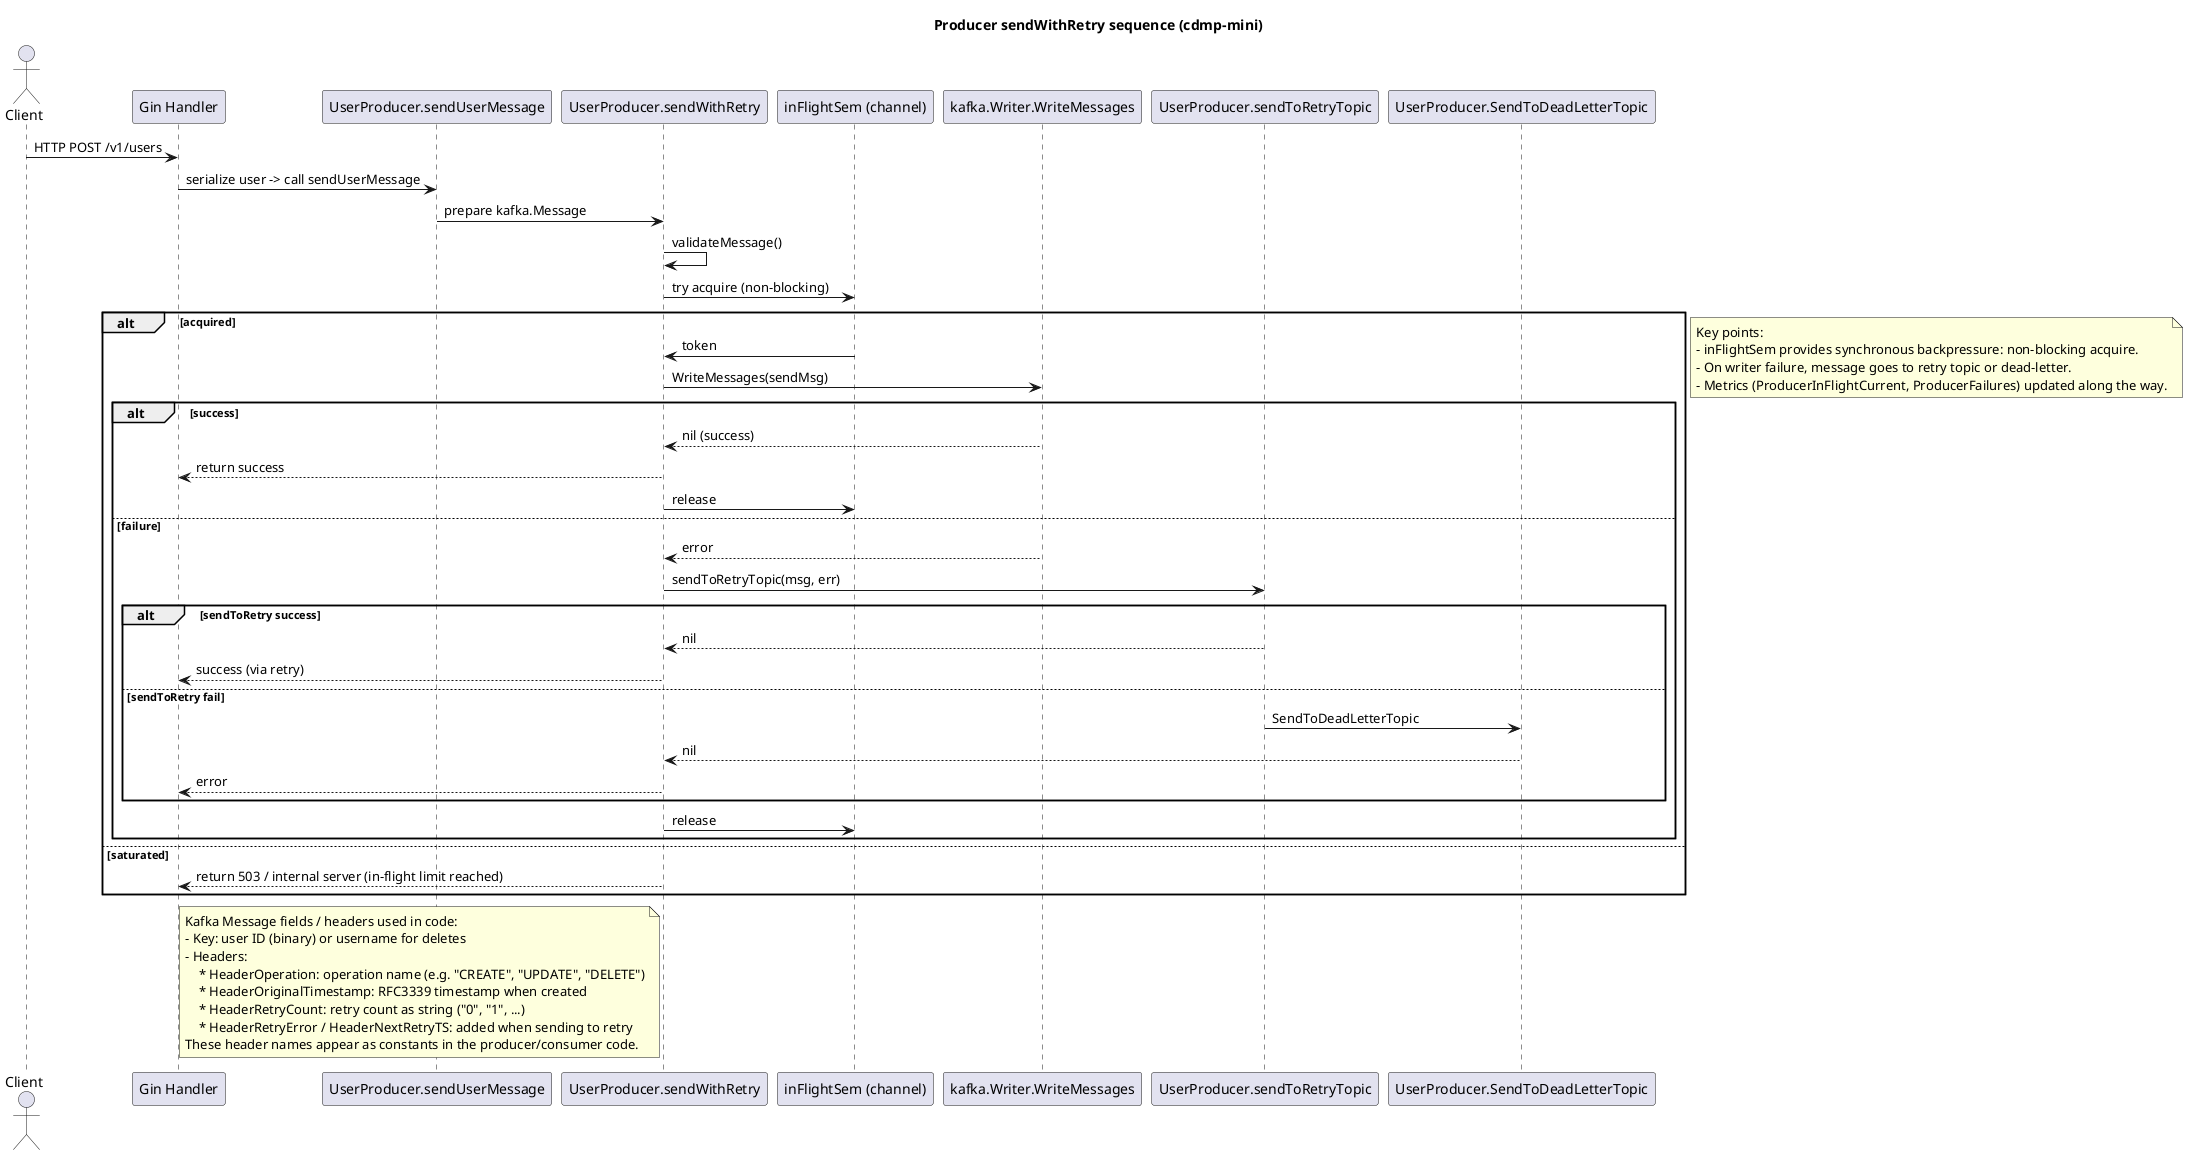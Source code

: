 @startuml
title Producer sendWithRetry sequence (cdmp-mini)
actor Client
participant "Gin Handler" as Handler
participant "UserProducer.sendUserMessage" as SendUserMessage
participant "UserProducer.sendWithRetry" as SendWithRetry
participant "inFlightSem (channel)" as InFlight
participant "kafka.Writer.WriteMessages" as KafkaWrite
participant "UserProducer.sendToRetryTopic" as SendRetry
participant "UserProducer.SendToDeadLetterTopic" as DeadLetter

Client -> Handler: HTTP POST /v1/users
Handler -> SendUserMessage: serialize user -> call sendUserMessage
SendUserMessage -> SendWithRetry: prepare kafka.Message
SendWithRetry -> SendWithRetry: validateMessage()
SendWithRetry -> InFlight: try acquire (non-blocking)
alt acquired
    InFlight -> SendWithRetry: token
    SendWithRetry -> KafkaWrite: WriteMessages(sendMsg)
    alt success
        KafkaWrite --> SendWithRetry: nil (success)
        SendWithRetry --> Handler: return success
        SendWithRetry -> InFlight: release
    else failure
        KafkaWrite --> SendWithRetry: error
        SendWithRetry -> SendRetry: sendToRetryTopic(msg, err)
        alt sendToRetry success
            SendRetry --> SendWithRetry: nil
            SendWithRetry --> Handler: success (via retry)
        else sendToRetry fail
            SendRetry -> DeadLetter: SendToDeadLetterTopic
            DeadLetter --> SendWithRetry: nil
            SendWithRetry --> Handler: error
        end
        SendWithRetry -> InFlight: release
    end
else saturated
    SendWithRetry --> Handler: return 503 / internal server (in-flight limit reached)
end

note right
Key points:
- inFlightSem provides synchronous backpressure: non-blocking acquire.
- On writer failure, message goes to retry topic or dead-letter.
- Metrics (ProducerInFlightCurrent, ProducerFailures) updated along the way.
end note

note left of SendWithRetry
Kafka Message fields / headers used in code:
- Key: user ID (binary) or username for deletes
- Headers:
    * HeaderOperation: operation name (e.g. "CREATE", "UPDATE", "DELETE")
    * HeaderOriginalTimestamp: RFC3339 timestamp when created
    * HeaderRetryCount: retry count as string ("0", "1", ...)
    * HeaderRetryError / HeaderNextRetryTS: added when sending to retry
These header names appear as constants in the producer/consumer code.
end note
@enduml
